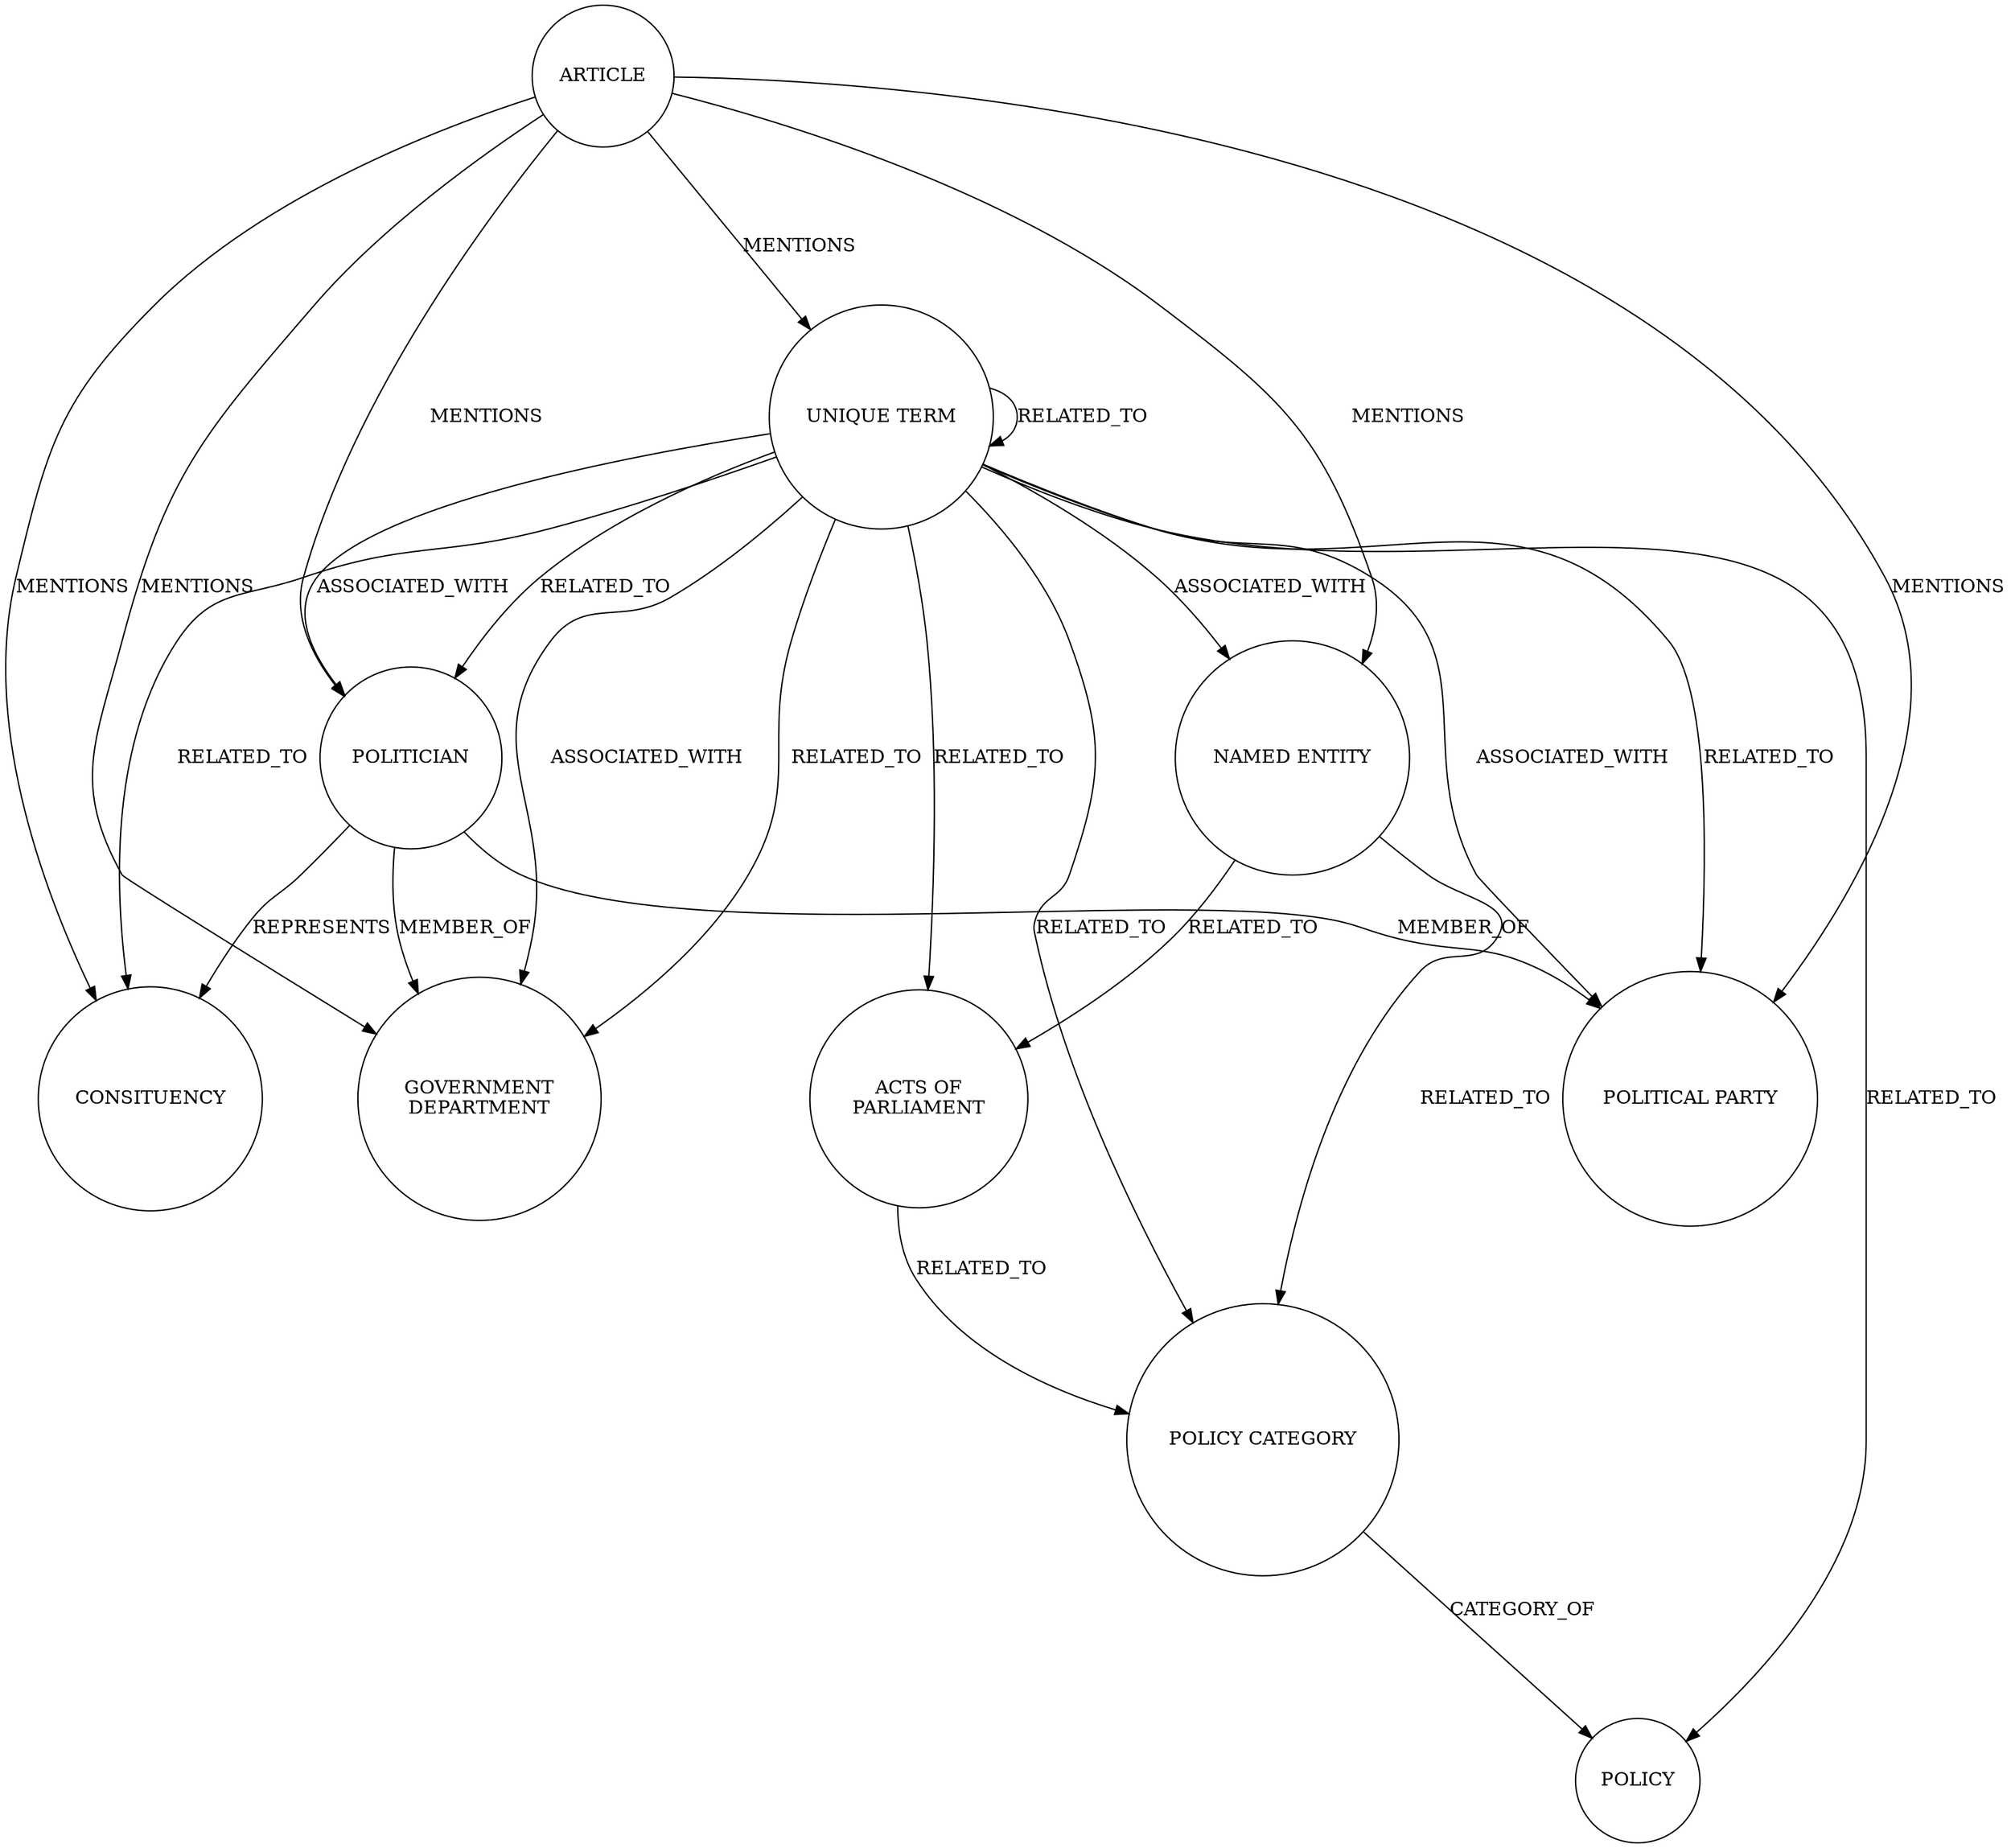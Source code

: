 digraph search {
	node [shape=circle];
//	orientation="landscape";
//	rank=same;
	splines=spline;
	ranksep=equally;

	Politician -> GovernmentDepartment [label="MEMBER_OF"];
	Politician -> PoliticalParty [label="MEMBER_OF"];
	Politician -> Constituency [label="REPRESENTS"];
	UniqueTerm -> GovernmentDepartment  [label="RELATED_TO"];
	PolicyCat -> Policy [label="CATEGORY_OF"];
	UniqueTerm -> Policy  [label="RELATED_TO"];
	UniqueTerm -> PolicyCat  [label="RELATED_TO"];
	NamedEntity -> PolicyCat  [label="RELATED_TO"];
	UniqueTerm -> UniqueTerm [label="RELATED_TO"];
	UniqueTerm -> NamedEntity [label="ASSOCIATED_WITH"];
	UniqueTerm -> Politician [label="ASSOCIATED_WITH"];
	UniqueTerm -> GovernmentDepartment [label="ASSOCIATED_WITH"];
	UniqueTerm -> PoliticalParty [label="ASSOCIATED_WITH"];
	NamedEntity -> Act [label="RELATED_TO"];
	UniqueTerm -> Act [label="RELATED_TO"];
	Act -> PolicyCat [label="RELATED_TO"];
	Acticle -> NamedEntity [label="MENTIONS"];
	Acticle -> UniqueTerm [label="MENTIONS"];
	Acticle -> Politician [label="MENTIONS"];
	Acticle -> Constituency [label="MENTIONS"];
	Acticle -> PoliticalParty [label="MENTIONS"];
	Acticle -> GovernmentDepartment [label="MENTIONS"];
	UniqueTerm -> Politician  [label="RELATED_TO"];
	UniqueTerm -> Constituency  [label="RELATED_TO"];
	UniqueTerm -> PoliticalParty  [label="RELATED_TO"];

	Politician [label="POLITICIAN"];
	GovernmentDepartment [label="GOVERNMENT\nDEPARTMENT"];
	UniqueTerm [label="UNIQUE TERM"];
	NamedEntity [label="NAMED ENTITY"];
	PoliticalParty [label="POLITICAL PARTY"];
	Constituency [label="CONSITUENCY"];
	Policy [label="POLICY"];
	PolicyCat [label="POLICY CATEGORY"];
	Act [label="ACTS OF\nPARLIAMENT"];
	Acticle [label="ARTICLE"];
}

